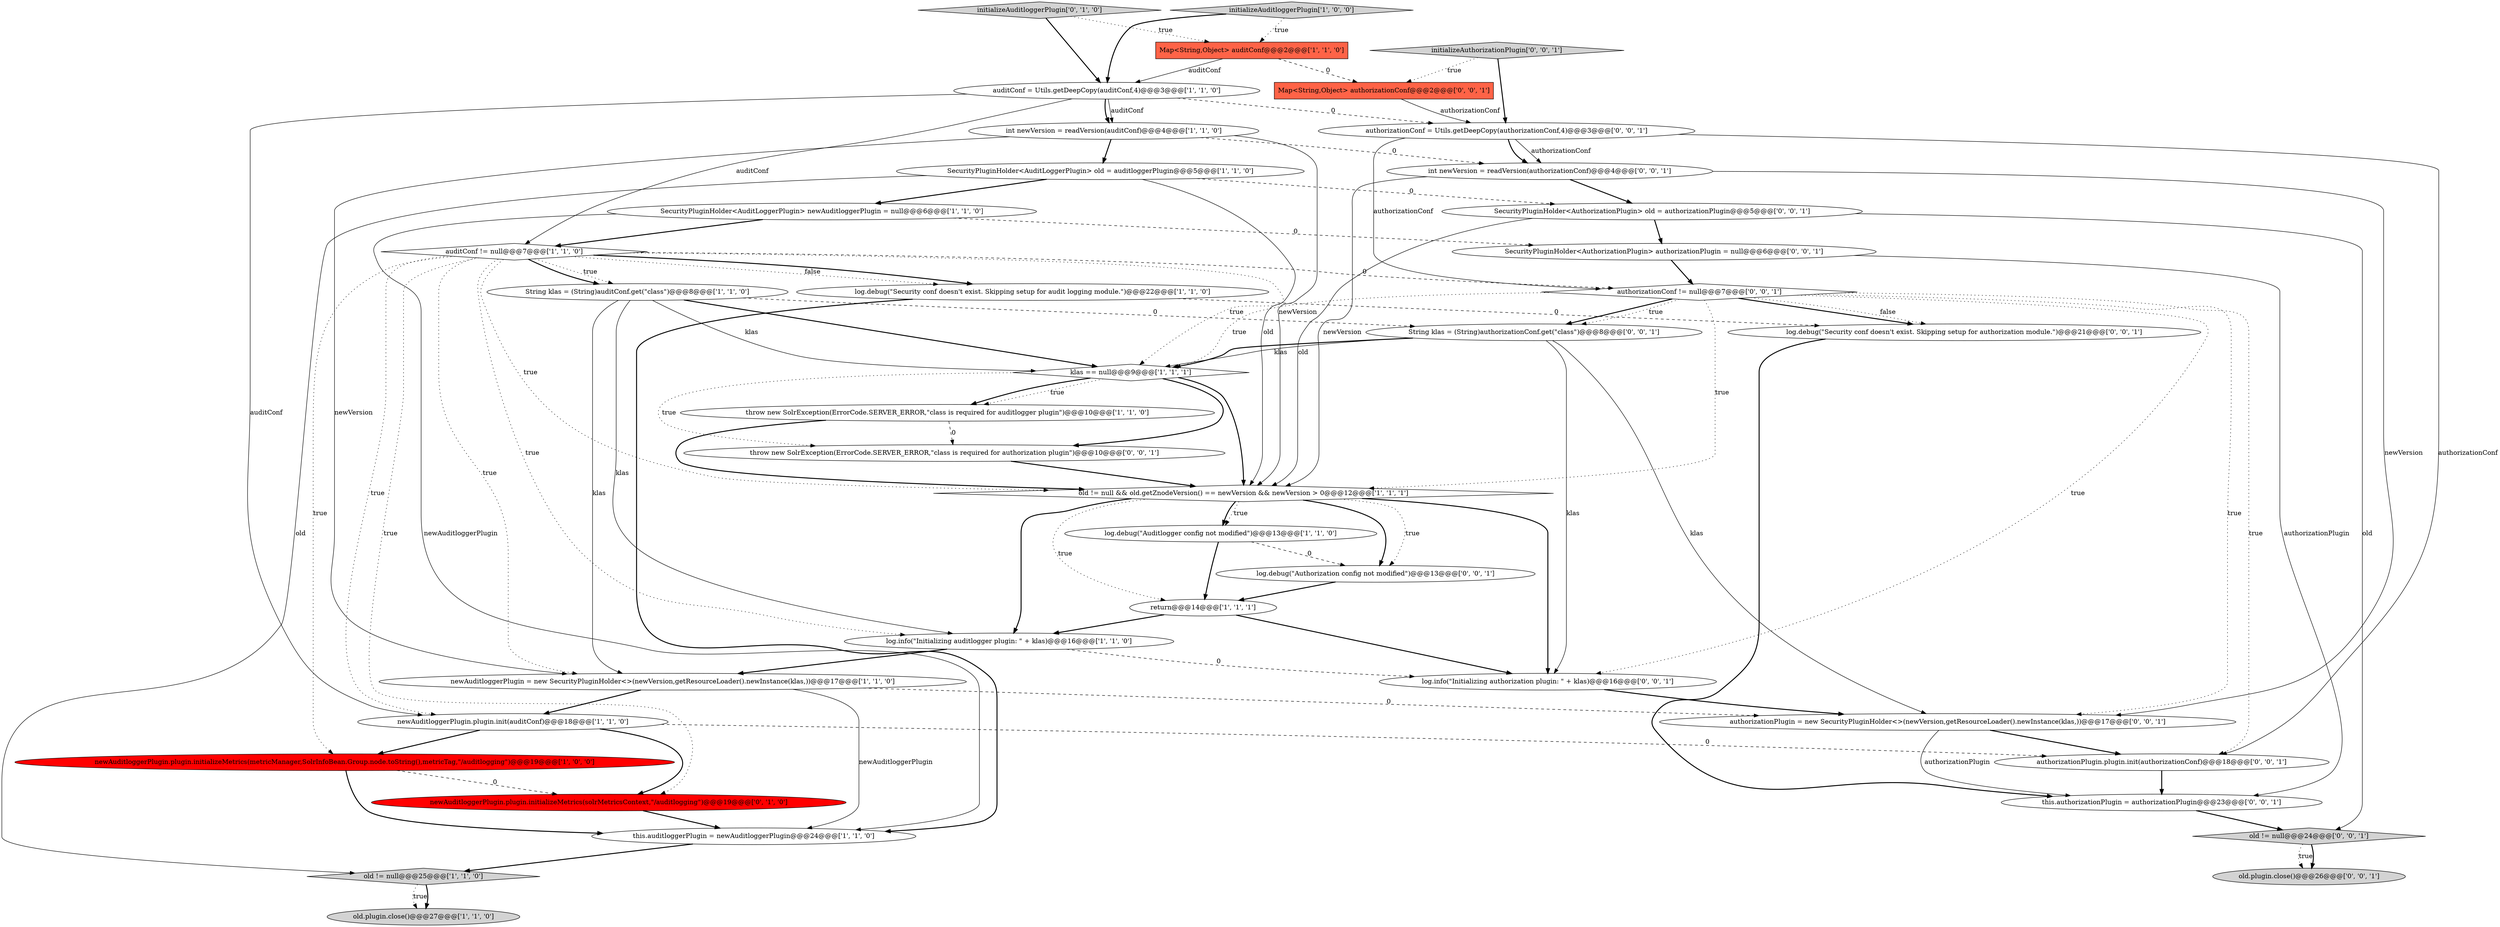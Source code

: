 digraph {
25 [style = filled, label = "authorizationConf != null@@@7@@@['0', '0', '1']", fillcolor = white, shape = diamond image = "AAA0AAABBB3BBB"];
13 [style = filled, label = "old != null@@@25@@@['1', '1', '0']", fillcolor = lightgray, shape = diamond image = "AAA0AAABBB1BBB"];
36 [style = filled, label = "Map<String,Object> authorizationConf@@@2@@@['0', '0', '1']", fillcolor = tomato, shape = box image = "AAA0AAABBB3BBB"];
17 [style = filled, label = "log.debug(\"Security conf doesn't exist. Skipping setup for audit logging module.\")@@@22@@@['1', '1', '0']", fillcolor = white, shape = ellipse image = "AAA0AAABBB1BBB"];
32 [style = filled, label = "int newVersion = readVersion(authorizationConf)@@@4@@@['0', '0', '1']", fillcolor = white, shape = ellipse image = "AAA0AAABBB3BBB"];
1 [style = filled, label = "log.debug(\"Auditlogger config not modified\")@@@13@@@['1', '1', '0']", fillcolor = white, shape = ellipse image = "AAA0AAABBB1BBB"];
15 [style = filled, label = "throw new SolrException(ErrorCode.SERVER_ERROR,\"class is required for auditlogger plugin\")@@@10@@@['1', '1', '0']", fillcolor = white, shape = ellipse image = "AAA0AAABBB1BBB"];
24 [style = filled, label = "SecurityPluginHolder<AuthorizationPlugin> old = authorizationPlugin@@@5@@@['0', '0', '1']", fillcolor = white, shape = ellipse image = "AAA0AAABBB3BBB"];
22 [style = filled, label = "newAuditloggerPlugin.plugin.initializeMetrics(solrMetricsContext,\"/auditlogging\")@@@19@@@['0', '1', '0']", fillcolor = red, shape = ellipse image = "AAA1AAABBB2BBB"];
33 [style = filled, label = "old != null@@@24@@@['0', '0', '1']", fillcolor = lightgray, shape = diamond image = "AAA0AAABBB3BBB"];
10 [style = filled, label = "newAuditloggerPlugin = new SecurityPluginHolder<>(newVersion,getResourceLoader().newInstance(klas,))@@@17@@@['1', '1', '0']", fillcolor = white, shape = ellipse image = "AAA0AAABBB1BBB"];
6 [style = filled, label = "old.plugin.close()@@@27@@@['1', '1', '0']", fillcolor = lightgray, shape = ellipse image = "AAA0AAABBB1BBB"];
5 [style = filled, label = "auditConf != null@@@7@@@['1', '1', '0']", fillcolor = white, shape = diamond image = "AAA0AAABBB1BBB"];
9 [style = filled, label = "return@@@14@@@['1', '1', '1']", fillcolor = white, shape = ellipse image = "AAA0AAABBB1BBB"];
37 [style = filled, label = "log.debug(\"Security conf doesn't exist. Skipping setup for authorization module.\")@@@21@@@['0', '0', '1']", fillcolor = white, shape = ellipse image = "AAA0AAABBB3BBB"];
38 [style = filled, label = "log.debug(\"Authorization config not modified\")@@@13@@@['0', '0', '1']", fillcolor = white, shape = ellipse image = "AAA0AAABBB3BBB"];
18 [style = filled, label = "String klas = (String)auditConf.get(\"class\")@@@8@@@['1', '1', '0']", fillcolor = white, shape = ellipse image = "AAA0AAABBB1BBB"];
14 [style = filled, label = "log.info(\"Initializing auditlogger plugin: \" + klas)@@@16@@@['1', '1', '0']", fillcolor = white, shape = ellipse image = "AAA0AAABBB1BBB"];
39 [style = filled, label = "String klas = (String)authorizationConf.get(\"class\")@@@8@@@['0', '0', '1']", fillcolor = white, shape = ellipse image = "AAA0AAABBB3BBB"];
26 [style = filled, label = "SecurityPluginHolder<AuthorizationPlugin> authorizationPlugin = null@@@6@@@['0', '0', '1']", fillcolor = white, shape = ellipse image = "AAA0AAABBB3BBB"];
3 [style = filled, label = "SecurityPluginHolder<AuditLoggerPlugin> newAuditloggerPlugin = null@@@6@@@['1', '1', '0']", fillcolor = white, shape = ellipse image = "AAA0AAABBB1BBB"];
27 [style = filled, label = "this.authorizationPlugin = authorizationPlugin@@@23@@@['0', '0', '1']", fillcolor = white, shape = ellipse image = "AAA0AAABBB3BBB"];
4 [style = filled, label = "auditConf = Utils.getDeepCopy(auditConf,4)@@@3@@@['1', '1', '0']", fillcolor = white, shape = ellipse image = "AAA0AAABBB1BBB"];
11 [style = filled, label = "Map<String,Object> auditConf@@@2@@@['1', '1', '0']", fillcolor = tomato, shape = box image = "AAA0AAABBB1BBB"];
7 [style = filled, label = "klas == null@@@9@@@['1', '1', '1']", fillcolor = white, shape = diamond image = "AAA0AAABBB1BBB"];
23 [style = filled, label = "authorizationPlugin.plugin.init(authorizationConf)@@@18@@@['0', '0', '1']", fillcolor = white, shape = ellipse image = "AAA0AAABBB3BBB"];
0 [style = filled, label = "int newVersion = readVersion(auditConf)@@@4@@@['1', '1', '0']", fillcolor = white, shape = ellipse image = "AAA0AAABBB1BBB"];
29 [style = filled, label = "initializeAuthorizationPlugin['0', '0', '1']", fillcolor = lightgray, shape = diamond image = "AAA0AAABBB3BBB"];
21 [style = filled, label = "initializeAuditloggerPlugin['0', '1', '0']", fillcolor = lightgray, shape = diamond image = "AAA0AAABBB2BBB"];
20 [style = filled, label = "initializeAuditloggerPlugin['1', '0', '0']", fillcolor = lightgray, shape = diamond image = "AAA0AAABBB1BBB"];
19 [style = filled, label = "this.auditloggerPlugin = newAuditloggerPlugin@@@24@@@['1', '1', '0']", fillcolor = white, shape = ellipse image = "AAA0AAABBB1BBB"];
35 [style = filled, label = "throw new SolrException(ErrorCode.SERVER_ERROR,\"class is required for authorization plugin\")@@@10@@@['0', '0', '1']", fillcolor = white, shape = ellipse image = "AAA0AAABBB3BBB"];
2 [style = filled, label = "newAuditloggerPlugin.plugin.initializeMetrics(metricManager,SolrInfoBean.Group.node.toString(),metricTag,\"/auditlogging\")@@@19@@@['1', '0', '0']", fillcolor = red, shape = ellipse image = "AAA1AAABBB1BBB"];
30 [style = filled, label = "authorizationPlugin = new SecurityPluginHolder<>(newVersion,getResourceLoader().newInstance(klas,))@@@17@@@['0', '0', '1']", fillcolor = white, shape = ellipse image = "AAA0AAABBB3BBB"];
28 [style = filled, label = "log.info(\"Initializing authorization plugin: \" + klas)@@@16@@@['0', '0', '1']", fillcolor = white, shape = ellipse image = "AAA0AAABBB3BBB"];
8 [style = filled, label = "old != null && old.getZnodeVersion() == newVersion && newVersion > 0@@@12@@@['1', '1', '1']", fillcolor = white, shape = diamond image = "AAA0AAABBB1BBB"];
34 [style = filled, label = "old.plugin.close()@@@26@@@['0', '0', '1']", fillcolor = lightgray, shape = ellipse image = "AAA0AAABBB3BBB"];
16 [style = filled, label = "newAuditloggerPlugin.plugin.init(auditConf)@@@18@@@['1', '1', '0']", fillcolor = white, shape = ellipse image = "AAA0AAABBB1BBB"];
31 [style = filled, label = "authorizationConf = Utils.getDeepCopy(authorizationConf,4)@@@3@@@['0', '0', '1']", fillcolor = white, shape = ellipse image = "AAA0AAABBB3BBB"];
12 [style = filled, label = "SecurityPluginHolder<AuditLoggerPlugin> old = auditloggerPlugin@@@5@@@['1', '1', '0']", fillcolor = white, shape = ellipse image = "AAA0AAABBB1BBB"];
31->25 [style = solid, label="authorizationConf"];
5->18 [style = dotted, label="true"];
37->27 [style = bold, label=""];
20->11 [style = dotted, label="true"];
21->11 [style = dotted, label="true"];
7->35 [style = bold, label=""];
25->28 [style = dotted, label="true"];
5->25 [style = dashed, label="0"];
7->8 [style = bold, label=""];
12->8 [style = solid, label="old"];
8->1 [style = bold, label=""];
18->39 [style = dashed, label="0"];
3->5 [style = bold, label=""];
5->22 [style = dotted, label="true"];
12->24 [style = dashed, label="0"];
35->8 [style = bold, label=""];
9->14 [style = bold, label=""];
1->38 [style = dashed, label="0"];
27->33 [style = bold, label=""];
31->23 [style = solid, label="authorizationConf"];
39->28 [style = solid, label="klas"];
2->22 [style = dashed, label="0"];
29->36 [style = dotted, label="true"];
8->38 [style = dotted, label="true"];
13->6 [style = dotted, label="true"];
18->7 [style = solid, label="klas"];
8->28 [style = bold, label=""];
24->33 [style = solid, label="old"];
28->30 [style = bold, label=""];
0->8 [style = solid, label="newVersion"];
14->10 [style = bold, label=""];
5->17 [style = dotted, label="false"];
18->10 [style = solid, label="klas"];
5->17 [style = bold, label=""];
11->36 [style = dashed, label="0"];
32->8 [style = solid, label="newVersion"];
8->38 [style = bold, label=""];
4->0 [style = bold, label=""];
3->19 [style = solid, label="newAuditloggerPlugin"];
19->13 [style = bold, label=""];
39->7 [style = bold, label=""];
25->37 [style = bold, label=""];
5->7 [style = dotted, label="true"];
7->35 [style = dotted, label="true"];
25->23 [style = dotted, label="true"];
5->8 [style = dotted, label="true"];
18->7 [style = bold, label=""];
25->8 [style = dotted, label="true"];
21->4 [style = bold, label=""];
10->19 [style = solid, label="newAuditloggerPlugin"];
25->39 [style = bold, label=""];
3->26 [style = dashed, label="0"];
22->19 [style = bold, label=""];
14->28 [style = dashed, label="0"];
5->10 [style = dotted, label="true"];
31->32 [style = bold, label=""];
0->12 [style = bold, label=""];
12->13 [style = solid, label="old"];
38->9 [style = bold, label=""];
8->14 [style = bold, label=""];
5->18 [style = bold, label=""];
25->39 [style = dotted, label="true"];
7->15 [style = dotted, label="true"];
32->30 [style = solid, label="newVersion"];
25->7 [style = dotted, label="true"];
1->9 [style = bold, label=""];
15->35 [style = dashed, label="0"];
9->28 [style = bold, label=""];
24->26 [style = bold, label=""];
10->30 [style = dashed, label="0"];
18->14 [style = solid, label="klas"];
31->32 [style = solid, label="authorizationConf"];
10->16 [style = bold, label=""];
36->31 [style = solid, label="authorizationConf"];
5->16 [style = dotted, label="true"];
25->37 [style = dotted, label="false"];
7->15 [style = bold, label=""];
12->3 [style = bold, label=""];
8->9 [style = dotted, label="true"];
13->6 [style = bold, label=""];
0->10 [style = solid, label="newVersion"];
15->8 [style = bold, label=""];
5->2 [style = dotted, label="true"];
4->16 [style = solid, label="auditConf"];
5->14 [style = dotted, label="true"];
2->19 [style = bold, label=""];
4->5 [style = solid, label="auditConf"];
23->27 [style = bold, label=""];
26->25 [style = bold, label=""];
29->31 [style = bold, label=""];
30->23 [style = bold, label=""];
33->34 [style = dotted, label="true"];
0->32 [style = dashed, label="0"];
4->31 [style = dashed, label="0"];
39->7 [style = solid, label="klas"];
16->23 [style = dashed, label="0"];
11->4 [style = solid, label="auditConf"];
16->2 [style = bold, label=""];
16->22 [style = bold, label=""];
17->19 [style = bold, label=""];
20->4 [style = bold, label=""];
30->27 [style = solid, label="authorizationPlugin"];
8->1 [style = dotted, label="true"];
26->27 [style = solid, label="authorizationPlugin"];
17->37 [style = dashed, label="0"];
24->8 [style = solid, label="old"];
25->30 [style = dotted, label="true"];
32->24 [style = bold, label=""];
33->34 [style = bold, label=""];
39->30 [style = solid, label="klas"];
4->0 [style = solid, label="auditConf"];
}
